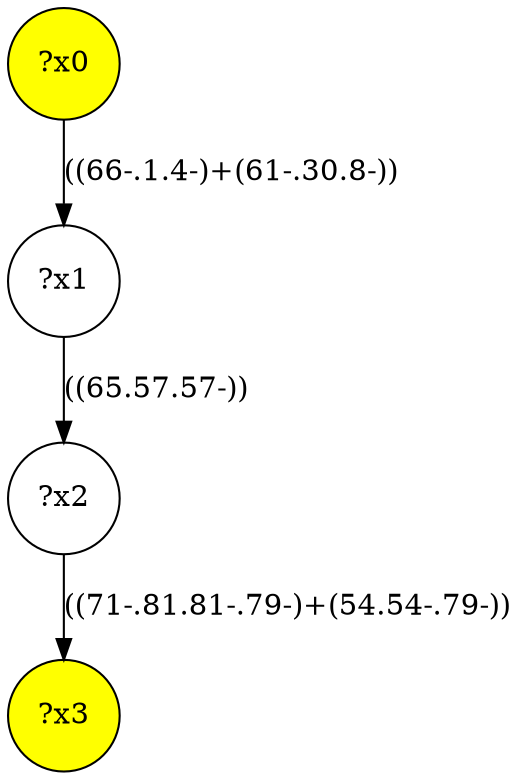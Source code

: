 digraph g {
	x0 [fillcolor="yellow", style="filled," shape=circle, label="?x0"];
	x3 [fillcolor="yellow", style="filled," shape=circle, label="?x3"];
	x1 [shape=circle, label="?x1"];
	x0 -> x1 [label="((66-.1.4-)+(61-.30.8-))"];
	x2 [shape=circle, label="?x2"];
	x1 -> x2 [label="((65.57.57-))"];
	x2 -> x3 [label="((71-.81.81-.79-)+(54.54-.79-))"];
}
